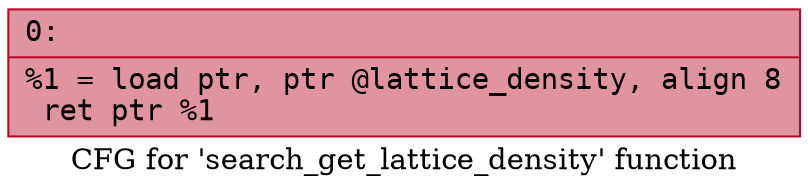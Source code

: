 digraph "CFG for 'search_get_lattice_density' function" {
	label="CFG for 'search_get_lattice_density' function";

	Node0x6000020014f0 [shape=record,color="#b70d28ff", style=filled, fillcolor="#b70d2870" fontname="Courier",label="{0:\l|  %1 = load ptr, ptr @lattice_density, align 8\l  ret ptr %1\l}"];
}

